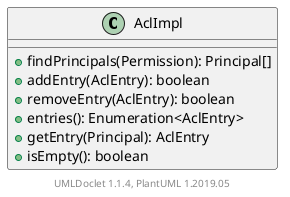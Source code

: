 @startuml

    class AclImpl [[AclImpl.html]] {
        +findPrincipals(Permission): Principal[]
        +addEntry(AclEntry): boolean
        +removeEntry(AclEntry): boolean
        +entries(): Enumeration<AclEntry>
        +getEntry(Principal): AclEntry
        +isEmpty(): boolean
    }


    center footer UMLDoclet 1.1.4, PlantUML 1.2019.05
@enduml
